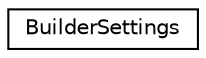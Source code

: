 digraph "Graphical Class Hierarchy"
{
 // LATEX_PDF_SIZE
  edge [fontname="Helvetica",fontsize="10",labelfontname="Helvetica",labelfontsize="10"];
  node [fontname="Helvetica",fontsize="10",shape=record];
  rankdir="LR";
  Node0 [label="BuilderSettings",height=0.2,width=0.4,color="black", fillcolor="white", style="filled",URL="$class_builder_settings.html",tooltip=" "];
}

